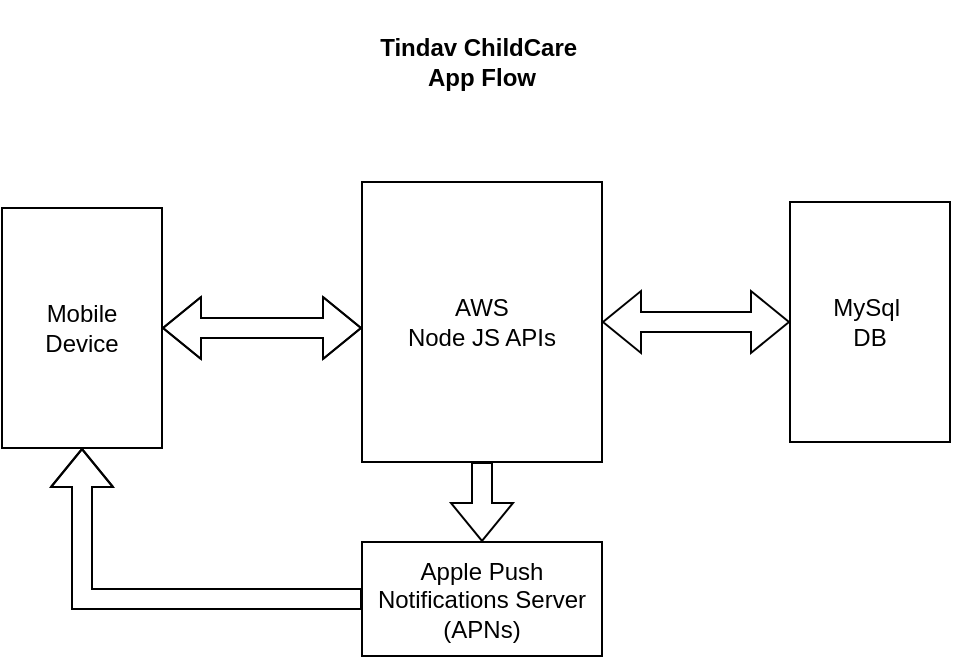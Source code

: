 <mxfile version="11.0.2" type="github"><diagram id="66Ldqz5K2ZoTCafXOwqU" name="Page-1"><mxGraphModel dx="1140" dy="722" grid="1" gridSize="10" guides="1" tooltips="1" connect="1" arrows="1" fold="1" page="1" pageScale="1" pageWidth="1169" pageHeight="827" math="0" shadow="0"><root><mxCell id="0"/><mxCell id="1" parent="0"/><mxCell id="DMiiX-UOwQpYcMpqAiy8-3" value="" style="edgeStyle=orthogonalEdgeStyle;rounded=0;orthogonalLoop=1;jettySize=auto;html=1;shape=flexArrow;startArrow=block;" edge="1" parent="1" source="DMiiX-UOwQpYcMpqAiy8-1" target="DMiiX-UOwQpYcMpqAiy8-2"><mxGeometry relative="1" as="geometry"><Array as="points"><mxPoint x="320" y="353"/><mxPoint x="320" y="353"/></Array></mxGeometry></mxCell><mxCell id="DMiiX-UOwQpYcMpqAiy8-1" value="Mobile&lt;br&gt;Device" style="rounded=0;whiteSpace=wrap;html=1;" vertex="1" parent="1"><mxGeometry x="190" y="293" width="80" height="120" as="geometry"/></mxCell><mxCell id="DMiiX-UOwQpYcMpqAiy8-5" value="" style="edgeStyle=orthogonalEdgeStyle;rounded=0;orthogonalLoop=1;jettySize=auto;html=1;exitX=1;exitY=0.5;exitDx=0;exitDy=0;exitPerimeter=0;shape=flexArrow;startArrow=block;" edge="1" parent="1" source="DMiiX-UOwQpYcMpqAiy8-2" target="DMiiX-UOwQpYcMpqAiy8-4"><mxGeometry relative="1" as="geometry"/></mxCell><mxCell id="DMiiX-UOwQpYcMpqAiy8-7" value="" style="edgeStyle=orthogonalEdgeStyle;rounded=0;orthogonalLoop=1;jettySize=auto;html=1;shape=flexArrow;" edge="1" parent="1" source="DMiiX-UOwQpYcMpqAiy8-2" target="DMiiX-UOwQpYcMpqAiy8-6"><mxGeometry relative="1" as="geometry"/></mxCell><mxCell id="DMiiX-UOwQpYcMpqAiy8-2" value="AWS&lt;br&gt;Node JS APIs" style="rounded=0;whiteSpace=wrap;html=1;" vertex="1" parent="1"><mxGeometry x="370" y="280" width="120" height="140" as="geometry"/></mxCell><mxCell id="DMiiX-UOwQpYcMpqAiy8-10" style="edgeStyle=orthogonalEdgeStyle;shape=flexArrow;rounded=0;orthogonalLoop=1;jettySize=auto;html=1;exitX=0;exitY=0.5;exitDx=0;exitDy=0;startArrow=none;startFill=0;" edge="1" parent="1" source="DMiiX-UOwQpYcMpqAiy8-6" target="DMiiX-UOwQpYcMpqAiy8-1"><mxGeometry relative="1" as="geometry"><mxPoint x="230" y="420" as="targetPoint"/><Array as="points"><mxPoint x="230" y="489"/></Array></mxGeometry></mxCell><mxCell id="DMiiX-UOwQpYcMpqAiy8-6" value="Apple Push Notifications Server (APNs)" style="rounded=0;whiteSpace=wrap;html=1;" vertex="1" parent="1"><mxGeometry x="370" y="460" width="120" height="57" as="geometry"/></mxCell><mxCell id="DMiiX-UOwQpYcMpqAiy8-4" value="MySql&amp;nbsp;&lt;br&gt;DB" style="rounded=0;whiteSpace=wrap;html=1;" vertex="1" parent="1"><mxGeometry x="584" y="290" width="80" height="120" as="geometry"/></mxCell><mxCell id="DMiiX-UOwQpYcMpqAiy8-11" value="Tindav ChildCare&amp;nbsp;&lt;br&gt;App Flow" style="rounded=0;whiteSpace=wrap;html=1;fontStyle=1;strokeColor=#FFFFFF;" vertex="1" parent="1"><mxGeometry x="370" y="190" width="120" height="60" as="geometry"/></mxCell></root></mxGraphModel></diagram></mxfile>